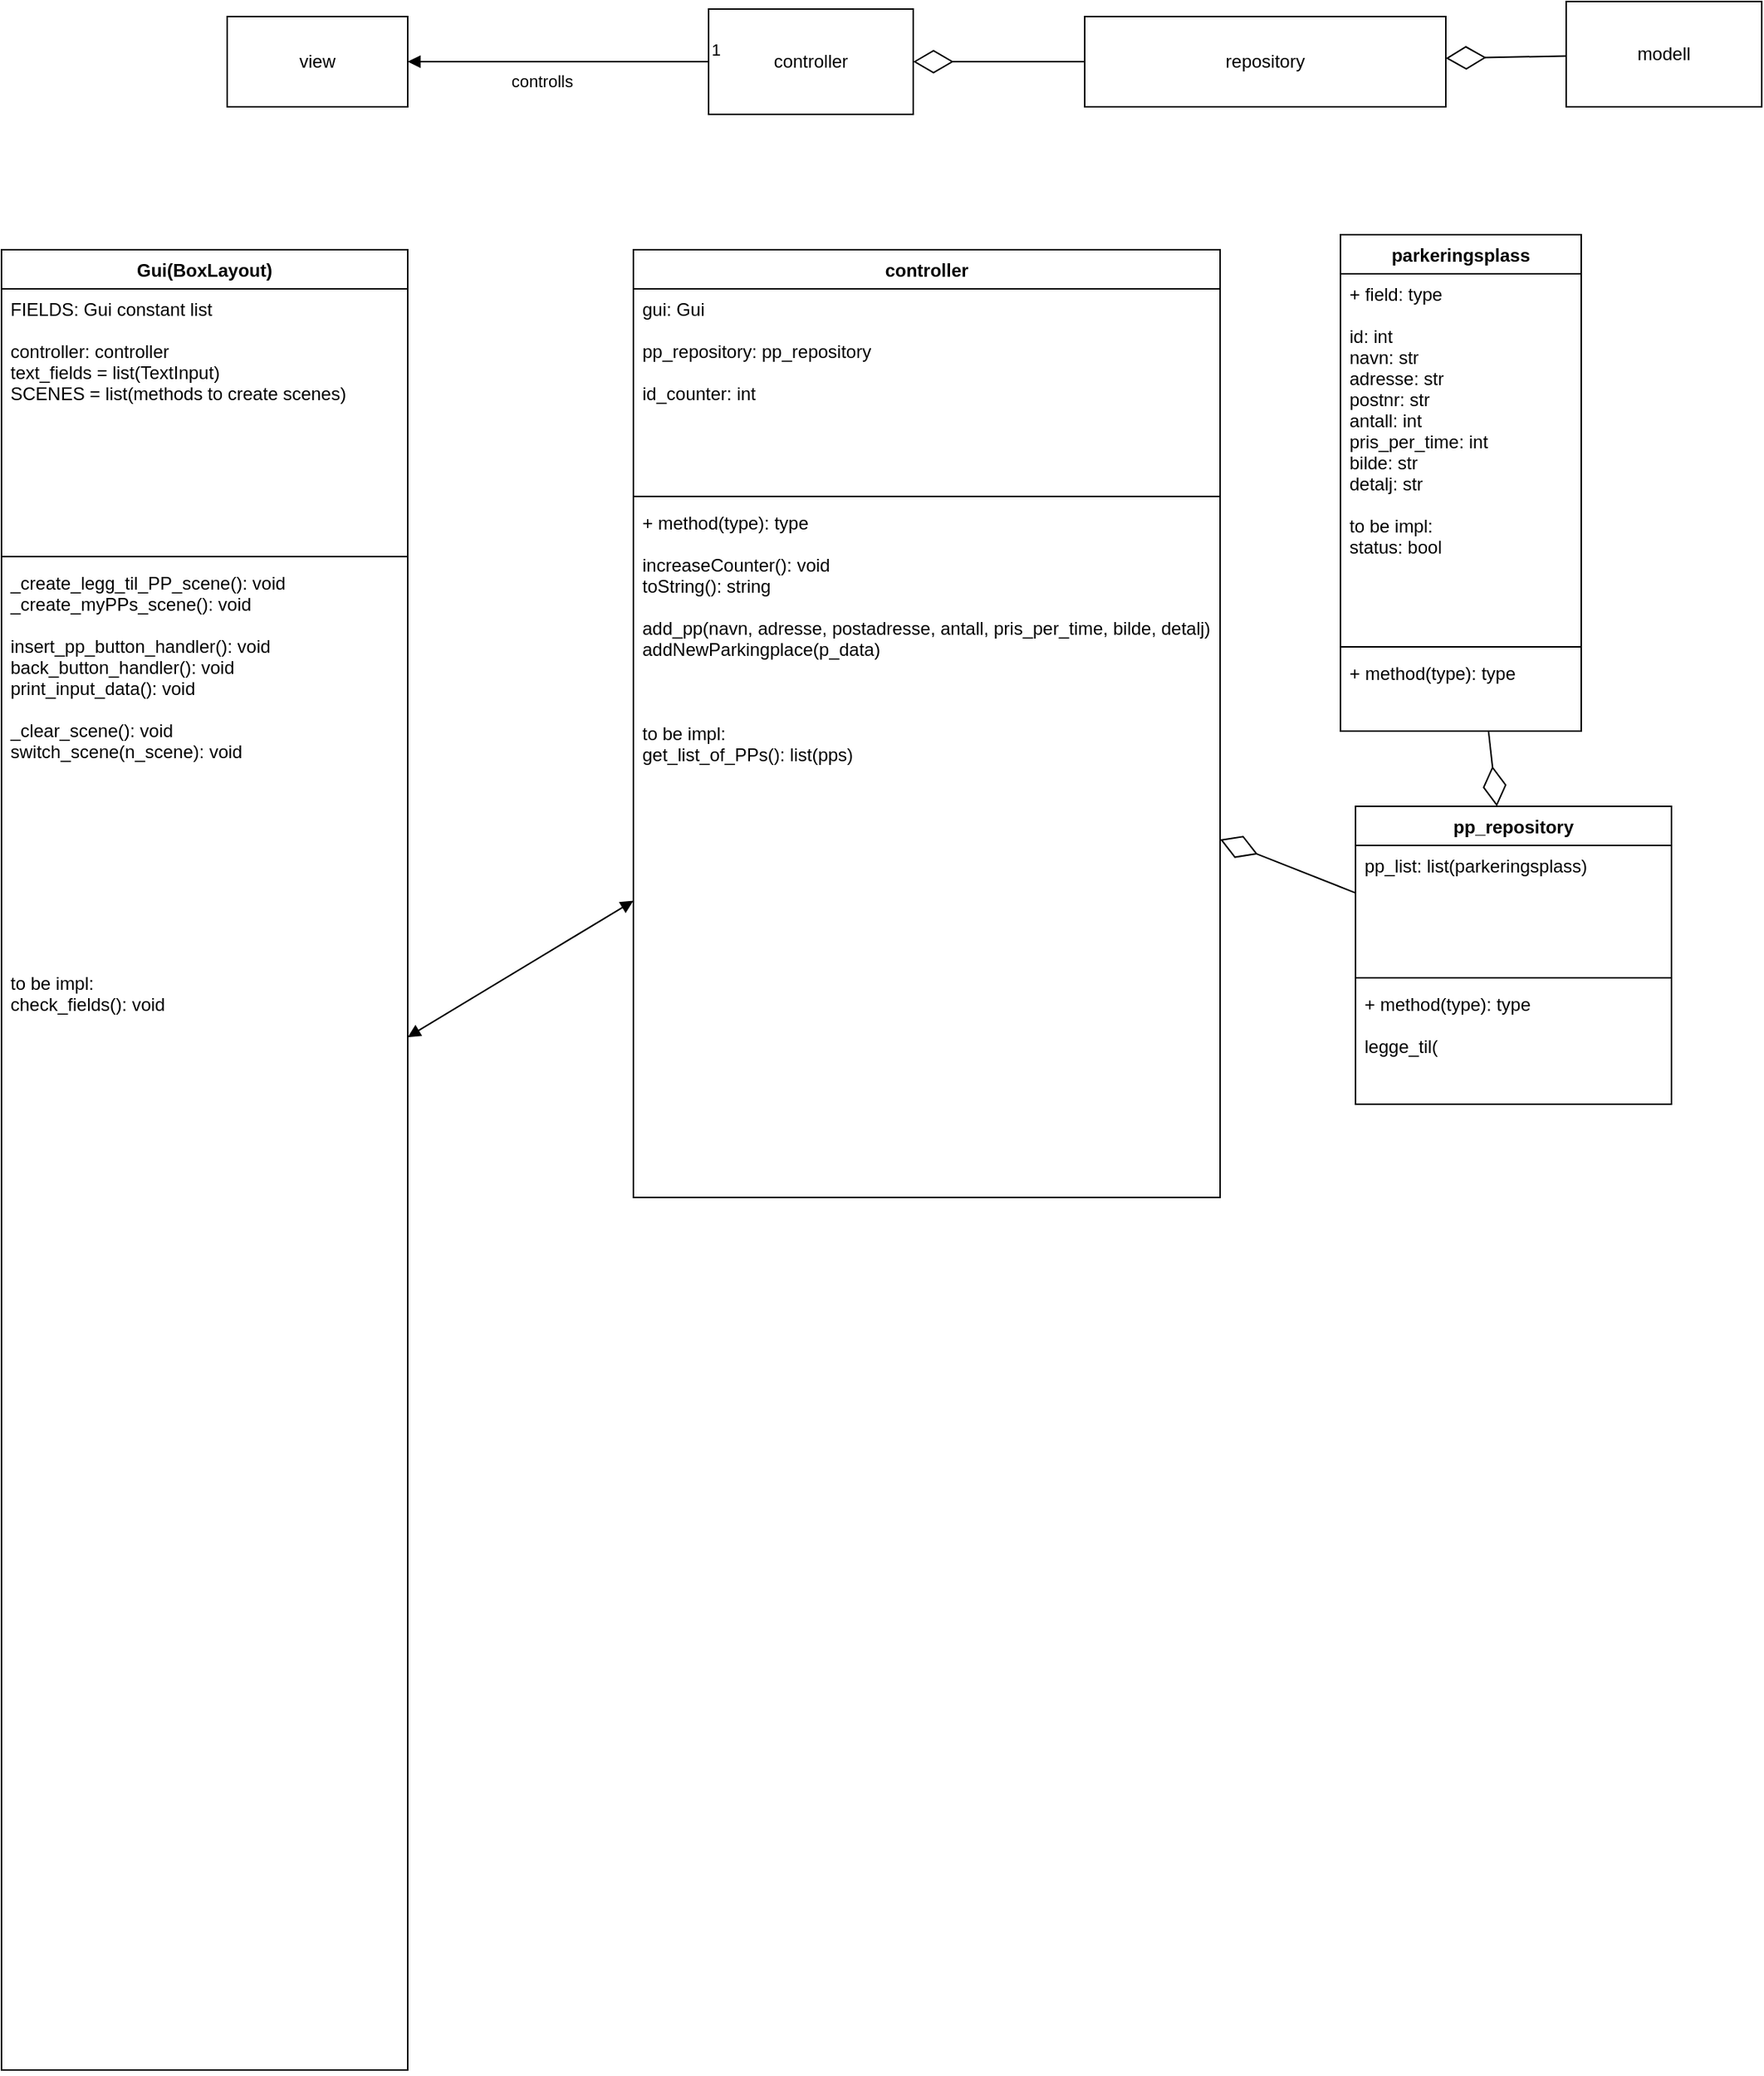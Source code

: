<mxfile version="13.8.0" type="device"><diagram id="32-fTJ2ubLlRD5n80n7W" name="Page-1"><mxGraphModel dx="2489" dy="737" grid="1" gridSize="10" guides="1" tooltips="1" connect="1" arrows="1" fold="1" page="1" pageScale="1" pageWidth="827" pageHeight="1169" math="0" shadow="0"><root><mxCell id="0"/><mxCell id="1" parent="0"/><mxCell id="aRa4Pq_iGyfxKkBx62Ad-1" value="view" style="rounded=0;whiteSpace=wrap;html=1;" parent="1" vertex="1"><mxGeometry x="50" y="15" width="120" height="60" as="geometry"/></mxCell><mxCell id="aRa4Pq_iGyfxKkBx62Ad-2" value="controller" style="rounded=0;whiteSpace=wrap;html=1;" parent="1" vertex="1"><mxGeometry x="370" y="10" width="136" height="70" as="geometry"/></mxCell><mxCell id="aRa4Pq_iGyfxKkBx62Ad-3" value="modell" style="rounded=0;whiteSpace=wrap;html=1;" parent="1" vertex="1"><mxGeometry x="940" y="5" width="130" height="70" as="geometry"/></mxCell><mxCell id="aRa4Pq_iGyfxKkBx62Ad-8" value="controlls" style="endArrow=block;endFill=1;html=1;edgeStyle=orthogonalEdgeStyle;align=left;verticalAlign=top;" parent="1" source="aRa4Pq_iGyfxKkBx62Ad-2" target="aRa4Pq_iGyfxKkBx62Ad-1" edge="1"><mxGeometry x="0.333" relative="1" as="geometry"><mxPoint x="60" y="25" as="sourcePoint"/><mxPoint x="300" y="265" as="targetPoint"/><mxPoint as="offset"/></mxGeometry></mxCell><mxCell id="aRa4Pq_iGyfxKkBx62Ad-9" value="1" style="edgeLabel;resizable=0;html=1;align=left;verticalAlign=bottom;" parent="aRa4Pq_iGyfxKkBx62Ad-8" connectable="0" vertex="1"><mxGeometry x="-1" relative="1" as="geometry"/></mxCell><mxCell id="aRa4Pq_iGyfxKkBx62Ad-10" value="" style="endArrow=diamondThin;endFill=0;endSize=24;html=1;" parent="1" source="aRa4Pq_iGyfxKkBx62Ad-3" target="o52tcLP7QNZB-IfezEWS-2" edge="1"><mxGeometry width="160" relative="1" as="geometry"><mxPoint x="140" y="265" as="sourcePoint"/><mxPoint x="300" y="265" as="targetPoint"/></mxGeometry></mxCell><mxCell id="lizrfQJsRXq22H9Nif6X-2" value="" style="endArrow=diamondThin;endFill=0;endSize=24;html=1;" parent="1" source="aRa4Pq_iGyfxKkBx62Ad-15" target="hfJftqtaGAKrhhOduKir-3" edge="1"><mxGeometry width="160" relative="1" as="geometry"><mxPoint x="420" y="240" as="sourcePoint"/><mxPoint x="580" y="240" as="targetPoint"/></mxGeometry></mxCell><mxCell id="aRa4Pq_iGyfxKkBx62Ad-11" value="controller" style="swimlane;fontStyle=1;align=center;verticalAlign=top;childLayout=stackLayout;horizontal=1;startSize=26;horizontalStack=0;resizeParent=1;resizeParentMax=0;resizeLast=0;collapsible=1;marginBottom=0;" parent="1" vertex="1"><mxGeometry x="320" y="170" width="390" height="630" as="geometry"/></mxCell><mxCell id="aRa4Pq_iGyfxKkBx62Ad-12" value="gui: Gui&#10;&#10;pp_repository: pp_repository&#10;&#10;id_counter: int " style="text;strokeColor=none;fillColor=none;align=left;verticalAlign=top;spacingLeft=4;spacingRight=4;overflow=hidden;rotatable=0;points=[[0,0.5],[1,0.5]];portConstraint=eastwest;" parent="aRa4Pq_iGyfxKkBx62Ad-11" vertex="1"><mxGeometry y="26" width="390" height="134" as="geometry"/></mxCell><mxCell id="aRa4Pq_iGyfxKkBx62Ad-13" value="" style="line;strokeWidth=1;fillColor=none;align=left;verticalAlign=middle;spacingTop=-1;spacingLeft=3;spacingRight=3;rotatable=0;labelPosition=right;points=[];portConstraint=eastwest;" parent="aRa4Pq_iGyfxKkBx62Ad-11" vertex="1"><mxGeometry y="160" width="390" height="8" as="geometry"/></mxCell><mxCell id="aRa4Pq_iGyfxKkBx62Ad-14" value="+ method(type): type&#10;&#10;increaseCounter(): void&#10;toString(): string&#10;&#10;add_pp(navn, adresse, postadresse, antall, pris_per_time, bilde, detalj)&#10;addNewParkingplace(p_data)&#10;&#10;&#10;&#10;to be impl:&#10;get_list_of_PPs(): list(pps)" style="text;strokeColor=none;fillColor=none;align=left;verticalAlign=top;spacingLeft=4;spacingRight=4;overflow=hidden;rotatable=0;points=[[0,0.5],[1,0.5]];portConstraint=eastwest;" parent="aRa4Pq_iGyfxKkBx62Ad-11" vertex="1"><mxGeometry y="168" width="390" height="462" as="geometry"/></mxCell><mxCell id="hfJftqtaGAKrhhOduKir-7" value="" style="endArrow=diamondThin;endFill=0;endSize=24;html=1;" parent="1" source="hfJftqtaGAKrhhOduKir-3" target="aRa4Pq_iGyfxKkBx62Ad-11" edge="1"><mxGeometry width="160" relative="1" as="geometry"><mxPoint x="750" y="410" as="sourcePoint"/><mxPoint x="910" y="410" as="targetPoint"/></mxGeometry></mxCell><mxCell id="hfJftqtaGAKrhhOduKir-9" value="" style="endArrow=block;startArrow=block;endFill=1;startFill=1;html=1;" parent="1" source="aRa4Pq_iGyfxKkBx62Ad-4" target="aRa4Pq_iGyfxKkBx62Ad-11" edge="1"><mxGeometry width="160" relative="1" as="geometry"><mxPoint x="750" y="410" as="sourcePoint"/><mxPoint x="910" y="410" as="targetPoint"/></mxGeometry></mxCell><mxCell id="aRa4Pq_iGyfxKkBx62Ad-4" value="Gui(BoxLayout)" style="swimlane;fontStyle=1;align=center;verticalAlign=top;childLayout=stackLayout;horizontal=1;startSize=26;horizontalStack=0;resizeParent=1;resizeParentMax=0;resizeLast=0;collapsible=1;marginBottom=0;" parent="1" vertex="1"><mxGeometry x="-100" y="170" width="270" height="1210" as="geometry"/></mxCell><mxCell id="aRa4Pq_iGyfxKkBx62Ad-5" value="FIELDS: Gui constant list&#10;&#10;controller: controller&#10;text_fields = list(TextInput)&#10;SCENES = list(methods to create scenes)&#10;" style="text;strokeColor=none;fillColor=none;align=left;verticalAlign=top;spacingLeft=4;spacingRight=4;overflow=hidden;rotatable=0;points=[[0,0.5],[1,0.5]];portConstraint=eastwest;" parent="aRa4Pq_iGyfxKkBx62Ad-4" vertex="1"><mxGeometry y="26" width="270" height="174" as="geometry"/></mxCell><mxCell id="aRa4Pq_iGyfxKkBx62Ad-6" value="" style="line;strokeWidth=1;fillColor=none;align=left;verticalAlign=middle;spacingTop=-1;spacingLeft=3;spacingRight=3;rotatable=0;labelPosition=right;points=[];portConstraint=eastwest;" parent="aRa4Pq_iGyfxKkBx62Ad-4" vertex="1"><mxGeometry y="200" width="270" height="8" as="geometry"/></mxCell><mxCell id="aRa4Pq_iGyfxKkBx62Ad-7" value="_create_legg_til_PP_scene(): void&#10;_create_myPPs_scene(): void&#10;&#10;insert_pp_button_handler(): void&#10;back_button_handler(): void&#10;print_input_data(): void&#10;&#10;_clear_scene(): void&#10;switch_scene(n_scene): void&#10;&#10;&#10;&#10;&#10;&#10;&#10;&#10;&#10;&#10;&#10;to be impl:&#10;check_fields(): void&#10;" style="text;strokeColor=none;fillColor=none;align=left;verticalAlign=top;spacingLeft=4;spacingRight=4;overflow=hidden;rotatable=0;points=[[0,0.5],[1,0.5]];portConstraint=eastwest;" parent="aRa4Pq_iGyfxKkBx62Ad-4" vertex="1"><mxGeometry y="208" width="270" height="1002" as="geometry"/></mxCell><mxCell id="aRa4Pq_iGyfxKkBx62Ad-15" value="parkeringsplass" style="swimlane;fontStyle=1;align=center;verticalAlign=top;childLayout=stackLayout;horizontal=1;startSize=26;horizontalStack=0;resizeParent=1;resizeParentMax=0;resizeLast=0;collapsible=1;marginBottom=0;" parent="1" vertex="1"><mxGeometry x="790" y="160" width="160" height="330" as="geometry"/></mxCell><mxCell id="aRa4Pq_iGyfxKkBx62Ad-16" value="+ field: type&#10;&#10;id: int&#10;navn: str&#10;adresse: str&#10;postnr: str&#10;antall: int&#10;pris_per_time: int&#10;bilde: str&#10;detalj: str&#10;&#10;to be impl:&#10;status: bool" style="text;strokeColor=none;fillColor=none;align=left;verticalAlign=top;spacingLeft=4;spacingRight=4;overflow=hidden;rotatable=0;points=[[0,0.5],[1,0.5]];portConstraint=eastwest;" parent="aRa4Pq_iGyfxKkBx62Ad-15" vertex="1"><mxGeometry y="26" width="160" height="244" as="geometry"/></mxCell><mxCell id="aRa4Pq_iGyfxKkBx62Ad-17" value="" style="line;strokeWidth=1;fillColor=none;align=left;verticalAlign=middle;spacingTop=-1;spacingLeft=3;spacingRight=3;rotatable=0;labelPosition=right;points=[];portConstraint=eastwest;" parent="aRa4Pq_iGyfxKkBx62Ad-15" vertex="1"><mxGeometry y="270" width="160" height="8" as="geometry"/></mxCell><mxCell id="aRa4Pq_iGyfxKkBx62Ad-18" value="+ method(type): type" style="text;strokeColor=none;fillColor=none;align=left;verticalAlign=top;spacingLeft=4;spacingRight=4;overflow=hidden;rotatable=0;points=[[0,0.5],[1,0.5]];portConstraint=eastwest;" parent="aRa4Pq_iGyfxKkBx62Ad-15" vertex="1"><mxGeometry y="278" width="160" height="52" as="geometry"/></mxCell><mxCell id="hfJftqtaGAKrhhOduKir-3" value="pp_repository" style="swimlane;fontStyle=1;align=center;verticalAlign=top;childLayout=stackLayout;horizontal=1;startSize=26;horizontalStack=0;resizeParent=1;resizeParentMax=0;resizeLast=0;collapsible=1;marginBottom=0;" parent="1" vertex="1"><mxGeometry x="800" y="540" width="210" height="198" as="geometry"/></mxCell><mxCell id="hfJftqtaGAKrhhOduKir-4" value="pp_list: list(parkeringsplass)&#10;&#10;" style="text;strokeColor=none;fillColor=none;align=left;verticalAlign=top;spacingLeft=4;spacingRight=4;overflow=hidden;rotatable=0;points=[[0,0.5],[1,0.5]];portConstraint=eastwest;" parent="hfJftqtaGAKrhhOduKir-3" vertex="1"><mxGeometry y="26" width="210" height="84" as="geometry"/></mxCell><mxCell id="hfJftqtaGAKrhhOduKir-5" value="" style="line;strokeWidth=1;fillColor=none;align=left;verticalAlign=middle;spacingTop=-1;spacingLeft=3;spacingRight=3;rotatable=0;labelPosition=right;points=[];portConstraint=eastwest;" parent="hfJftqtaGAKrhhOduKir-3" vertex="1"><mxGeometry y="110" width="210" height="8" as="geometry"/></mxCell><mxCell id="hfJftqtaGAKrhhOduKir-6" value="+ method(type): type&#10;&#10;legge_til(" style="text;strokeColor=none;fillColor=none;align=left;verticalAlign=top;spacingLeft=4;spacingRight=4;overflow=hidden;rotatable=0;points=[[0,0.5],[1,0.5]];portConstraint=eastwest;" parent="hfJftqtaGAKrhhOduKir-3" vertex="1"><mxGeometry y="118" width="210" height="80" as="geometry"/></mxCell><mxCell id="o52tcLP7QNZB-IfezEWS-2" value="repository" style="rounded=0;whiteSpace=wrap;html=1;" vertex="1" parent="1"><mxGeometry x="620" y="15" width="240" height="60" as="geometry"/></mxCell><mxCell id="o52tcLP7QNZB-IfezEWS-3" value="" style="endArrow=diamondThin;endFill=0;endSize=24;html=1;" edge="1" parent="1" source="o52tcLP7QNZB-IfezEWS-2" target="aRa4Pq_iGyfxKkBx62Ad-2"><mxGeometry width="160" relative="1" as="geometry"><mxPoint x="500" y="350" as="sourcePoint"/><mxPoint x="660" y="350" as="targetPoint"/></mxGeometry></mxCell></root></mxGraphModel></diagram></mxfile>